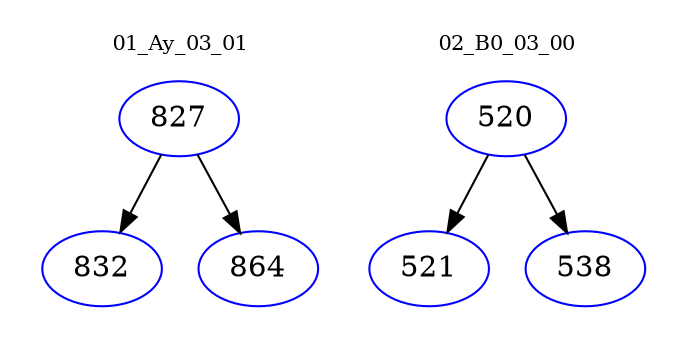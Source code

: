 digraph{
subgraph cluster_0 {
color = white
label = "01_Ay_03_01";
fontsize=10;
T0_827 [label="827", color="blue"]
T0_827 -> T0_832 [color="black"]
T0_832 [label="832", color="blue"]
T0_827 -> T0_864 [color="black"]
T0_864 [label="864", color="blue"]
}
subgraph cluster_1 {
color = white
label = "02_B0_03_00";
fontsize=10;
T1_520 [label="520", color="blue"]
T1_520 -> T1_521 [color="black"]
T1_521 [label="521", color="blue"]
T1_520 -> T1_538 [color="black"]
T1_538 [label="538", color="blue"]
}
}

